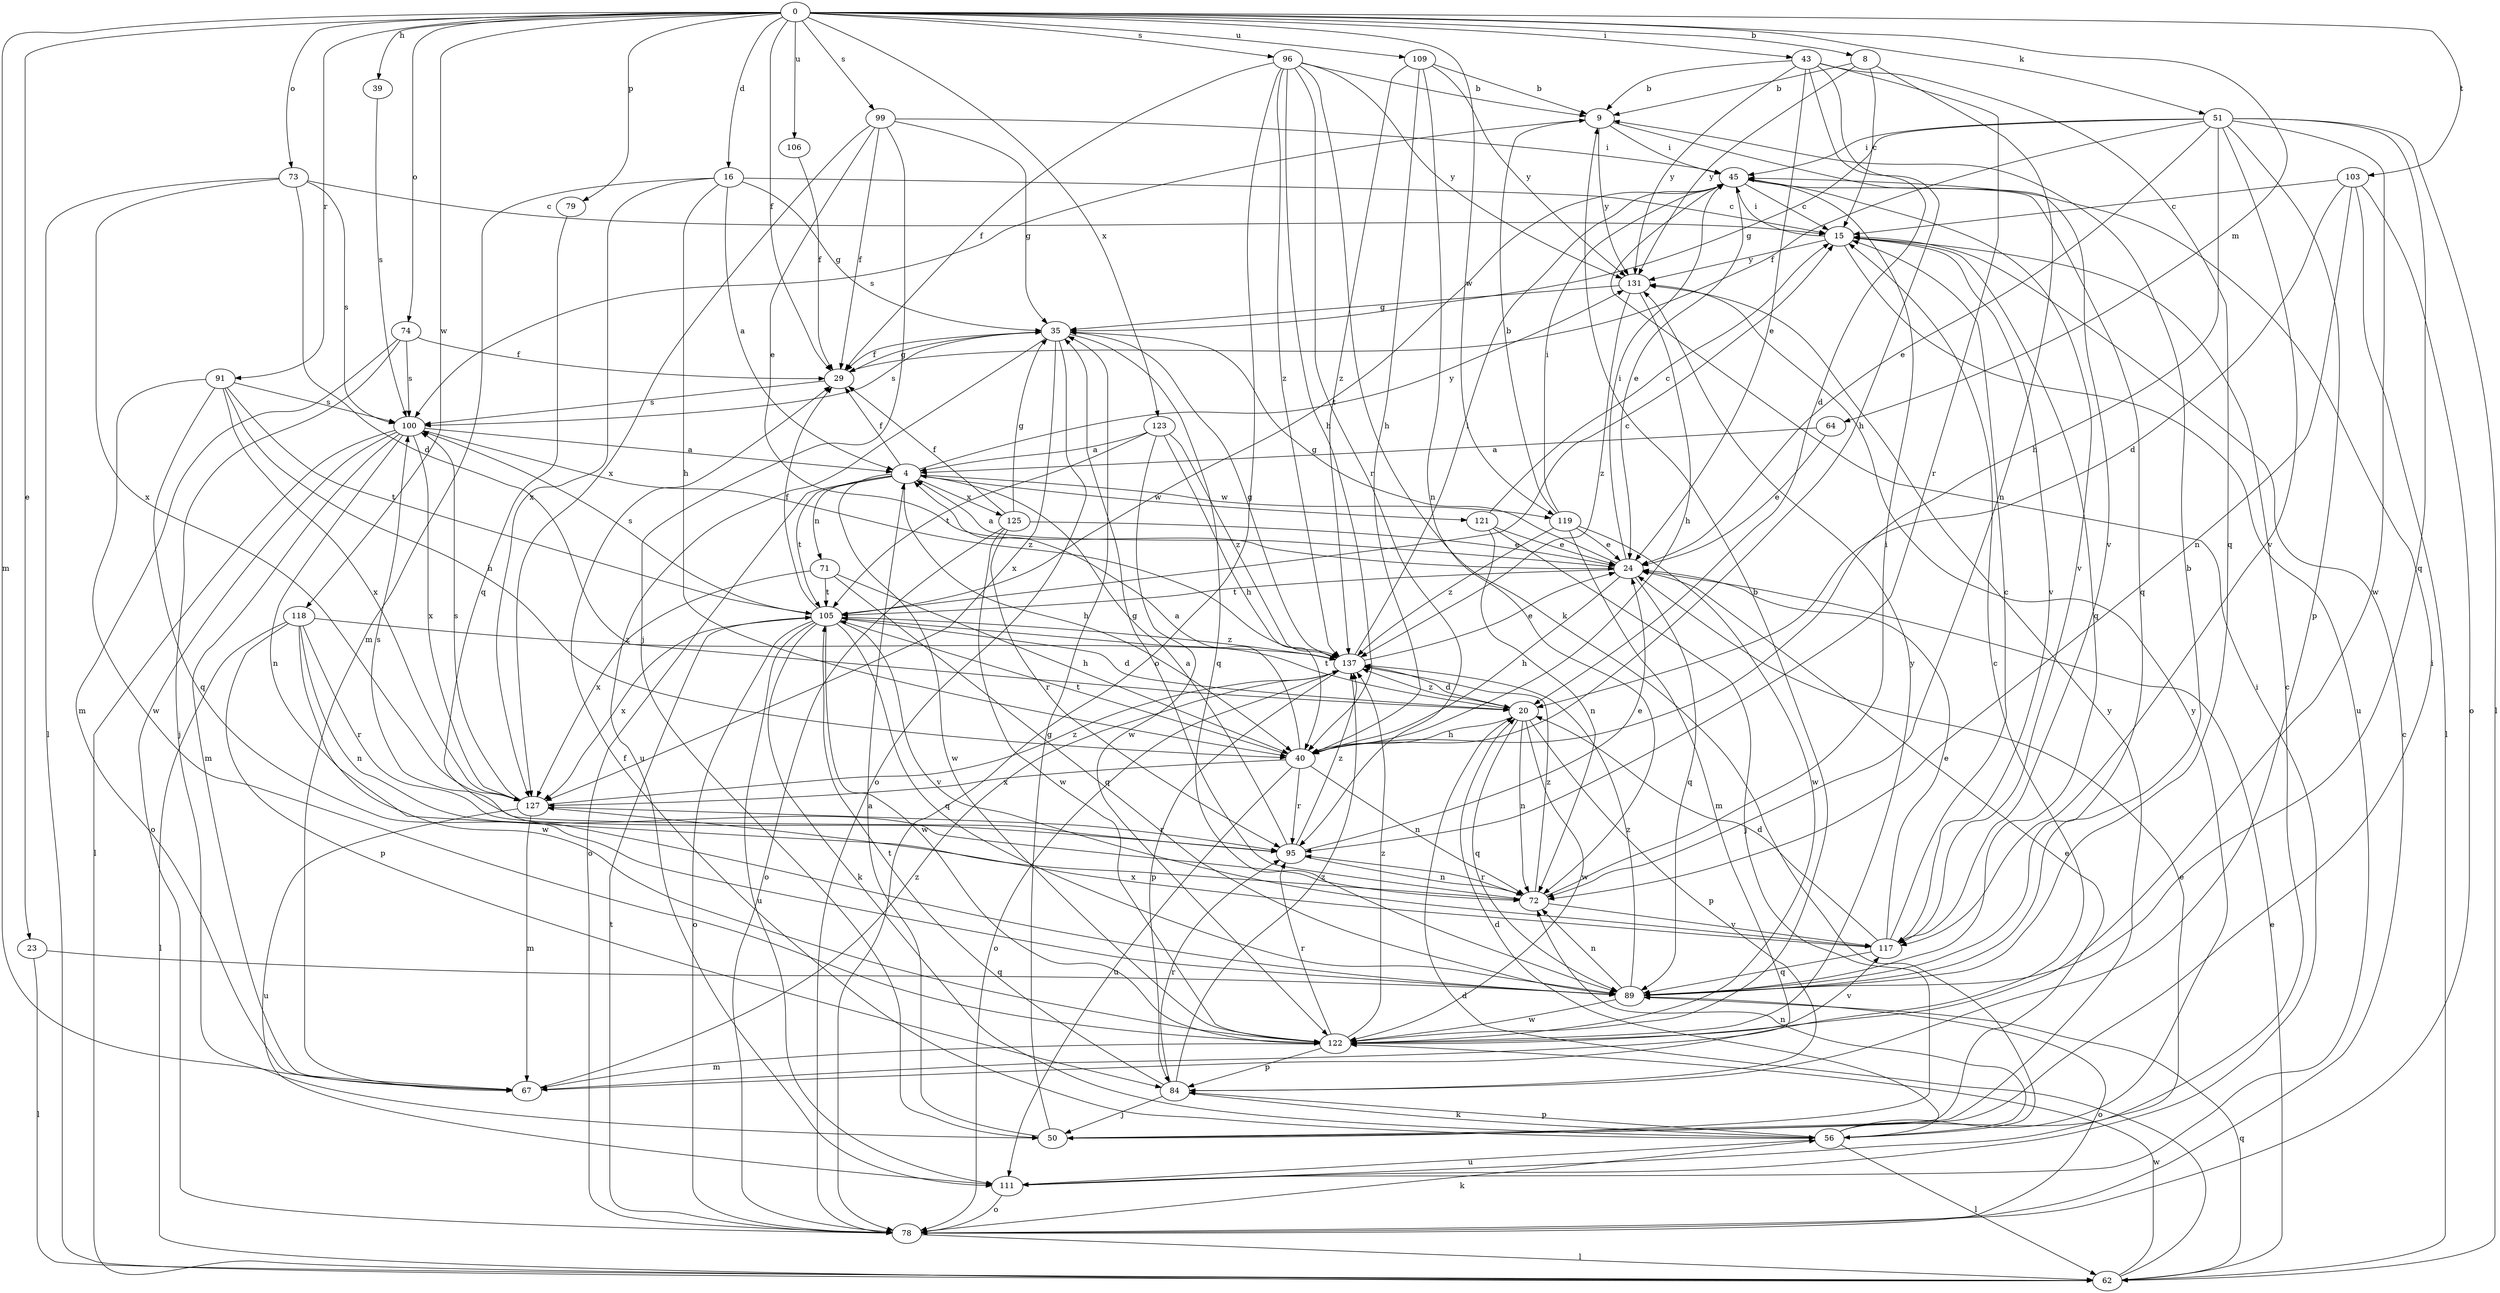 strict digraph  {
0;
4;
8;
9;
15;
16;
20;
23;
24;
29;
35;
39;
40;
43;
45;
50;
51;
56;
62;
64;
67;
71;
72;
73;
74;
78;
79;
84;
89;
91;
95;
96;
99;
100;
103;
105;
106;
109;
111;
117;
118;
119;
121;
122;
123;
125;
127;
131;
137;
0 -> 8  [label=b];
0 -> 16  [label=d];
0 -> 23  [label=e];
0 -> 29  [label=f];
0 -> 39  [label=h];
0 -> 43  [label=i];
0 -> 51  [label=k];
0 -> 64  [label=m];
0 -> 67  [label=m];
0 -> 73  [label=o];
0 -> 74  [label=o];
0 -> 79  [label=p];
0 -> 91  [label=r];
0 -> 96  [label=s];
0 -> 99  [label=s];
0 -> 103  [label=t];
0 -> 106  [label=u];
0 -> 109  [label=u];
0 -> 118  [label=w];
0 -> 119  [label=w];
0 -> 123  [label=x];
4 -> 29  [label=f];
4 -> 40  [label=h];
4 -> 71  [label=n];
4 -> 78  [label=o];
4 -> 105  [label=t];
4 -> 119  [label=w];
4 -> 121  [label=w];
4 -> 122  [label=w];
4 -> 125  [label=x];
4 -> 131  [label=y];
8 -> 9  [label=b];
8 -> 15  [label=c];
8 -> 72  [label=n];
8 -> 131  [label=y];
9 -> 45  [label=i];
9 -> 100  [label=s];
9 -> 117  [label=v];
9 -> 131  [label=y];
15 -> 45  [label=i];
15 -> 89  [label=q];
15 -> 111  [label=u];
15 -> 117  [label=v];
15 -> 131  [label=y];
16 -> 4  [label=a];
16 -> 15  [label=c];
16 -> 35  [label=g];
16 -> 40  [label=h];
16 -> 67  [label=m];
16 -> 127  [label=x];
20 -> 40  [label=h];
20 -> 72  [label=n];
20 -> 84  [label=p];
20 -> 89  [label=q];
20 -> 105  [label=t];
20 -> 122  [label=w];
20 -> 137  [label=z];
23 -> 62  [label=l];
23 -> 89  [label=q];
24 -> 4  [label=a];
24 -> 35  [label=g];
24 -> 40  [label=h];
24 -> 45  [label=i];
24 -> 89  [label=q];
24 -> 105  [label=t];
29 -> 35  [label=g];
29 -> 100  [label=s];
35 -> 29  [label=f];
35 -> 78  [label=o];
35 -> 89  [label=q];
35 -> 100  [label=s];
35 -> 111  [label=u];
35 -> 127  [label=x];
39 -> 100  [label=s];
40 -> 4  [label=a];
40 -> 72  [label=n];
40 -> 95  [label=r];
40 -> 105  [label=t];
40 -> 111  [label=u];
40 -> 127  [label=x];
43 -> 9  [label=b];
43 -> 20  [label=d];
43 -> 24  [label=e];
43 -> 40  [label=h];
43 -> 89  [label=q];
43 -> 95  [label=r];
43 -> 131  [label=y];
45 -> 15  [label=c];
45 -> 24  [label=e];
45 -> 89  [label=q];
45 -> 105  [label=t];
45 -> 117  [label=v];
50 -> 4  [label=a];
50 -> 24  [label=e];
50 -> 35  [label=g];
50 -> 45  [label=i];
50 -> 131  [label=y];
51 -> 24  [label=e];
51 -> 29  [label=f];
51 -> 35  [label=g];
51 -> 40  [label=h];
51 -> 45  [label=i];
51 -> 62  [label=l];
51 -> 84  [label=p];
51 -> 89  [label=q];
51 -> 117  [label=v];
51 -> 122  [label=w];
56 -> 15  [label=c];
56 -> 20  [label=d];
56 -> 29  [label=f];
56 -> 62  [label=l];
56 -> 72  [label=n];
56 -> 84  [label=p];
56 -> 111  [label=u];
56 -> 131  [label=y];
62 -> 20  [label=d];
62 -> 24  [label=e];
62 -> 89  [label=q];
62 -> 122  [label=w];
64 -> 4  [label=a];
64 -> 24  [label=e];
67 -> 15  [label=c];
67 -> 137  [label=z];
71 -> 40  [label=h];
71 -> 89  [label=q];
71 -> 105  [label=t];
71 -> 127  [label=x];
72 -> 35  [label=g];
72 -> 45  [label=i];
72 -> 95  [label=r];
72 -> 117  [label=v];
72 -> 137  [label=z];
73 -> 15  [label=c];
73 -> 20  [label=d];
73 -> 62  [label=l];
73 -> 100  [label=s];
73 -> 127  [label=x];
74 -> 29  [label=f];
74 -> 50  [label=j];
74 -> 67  [label=m];
74 -> 100  [label=s];
78 -> 15  [label=c];
78 -> 56  [label=k];
78 -> 62  [label=l];
78 -> 105  [label=t];
79 -> 89  [label=q];
84 -> 50  [label=j];
84 -> 56  [label=k];
84 -> 95  [label=r];
84 -> 105  [label=t];
84 -> 137  [label=z];
89 -> 9  [label=b];
89 -> 72  [label=n];
89 -> 78  [label=o];
89 -> 122  [label=w];
89 -> 137  [label=z];
91 -> 40  [label=h];
91 -> 89  [label=q];
91 -> 100  [label=s];
91 -> 105  [label=t];
91 -> 122  [label=w];
91 -> 127  [label=x];
95 -> 4  [label=a];
95 -> 24  [label=e];
95 -> 72  [label=n];
95 -> 100  [label=s];
95 -> 137  [label=z];
96 -> 9  [label=b];
96 -> 29  [label=f];
96 -> 40  [label=h];
96 -> 56  [label=k];
96 -> 78  [label=o];
96 -> 95  [label=r];
96 -> 131  [label=y];
96 -> 137  [label=z];
99 -> 24  [label=e];
99 -> 29  [label=f];
99 -> 35  [label=g];
99 -> 45  [label=i];
99 -> 50  [label=j];
99 -> 127  [label=x];
100 -> 4  [label=a];
100 -> 62  [label=l];
100 -> 67  [label=m];
100 -> 72  [label=n];
100 -> 78  [label=o];
100 -> 127  [label=x];
100 -> 137  [label=z];
103 -> 15  [label=c];
103 -> 20  [label=d];
103 -> 62  [label=l];
103 -> 72  [label=n];
103 -> 78  [label=o];
105 -> 15  [label=c];
105 -> 20  [label=d];
105 -> 29  [label=f];
105 -> 56  [label=k];
105 -> 78  [label=o];
105 -> 89  [label=q];
105 -> 100  [label=s];
105 -> 111  [label=u];
105 -> 117  [label=v];
105 -> 122  [label=w];
105 -> 127  [label=x];
105 -> 137  [label=z];
106 -> 29  [label=f];
109 -> 9  [label=b];
109 -> 40  [label=h];
109 -> 72  [label=n];
109 -> 131  [label=y];
109 -> 137  [label=z];
111 -> 24  [label=e];
111 -> 45  [label=i];
111 -> 78  [label=o];
117 -> 15  [label=c];
117 -> 20  [label=d];
117 -> 24  [label=e];
117 -> 89  [label=q];
117 -> 127  [label=x];
118 -> 62  [label=l];
118 -> 72  [label=n];
118 -> 84  [label=p];
118 -> 95  [label=r];
118 -> 122  [label=w];
118 -> 137  [label=z];
119 -> 9  [label=b];
119 -> 24  [label=e];
119 -> 45  [label=i];
119 -> 67  [label=m];
119 -> 122  [label=w];
119 -> 137  [label=z];
121 -> 15  [label=c];
121 -> 24  [label=e];
121 -> 50  [label=j];
121 -> 72  [label=n];
122 -> 9  [label=b];
122 -> 67  [label=m];
122 -> 84  [label=p];
122 -> 95  [label=r];
122 -> 117  [label=v];
122 -> 131  [label=y];
122 -> 137  [label=z];
123 -> 4  [label=a];
123 -> 40  [label=h];
123 -> 105  [label=t];
123 -> 122  [label=w];
123 -> 137  [label=z];
125 -> 24  [label=e];
125 -> 29  [label=f];
125 -> 35  [label=g];
125 -> 78  [label=o];
125 -> 95  [label=r];
125 -> 122  [label=w];
127 -> 67  [label=m];
127 -> 95  [label=r];
127 -> 100  [label=s];
127 -> 111  [label=u];
127 -> 137  [label=z];
131 -> 35  [label=g];
131 -> 40  [label=h];
131 -> 137  [label=z];
137 -> 20  [label=d];
137 -> 24  [label=e];
137 -> 35  [label=g];
137 -> 45  [label=i];
137 -> 78  [label=o];
137 -> 84  [label=p];
}
